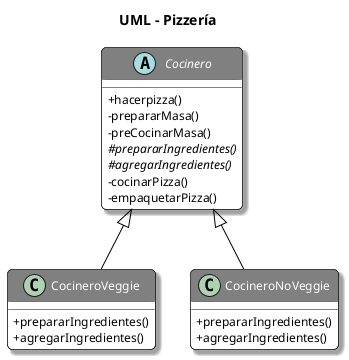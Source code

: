 @startuml
'https://plantuml.com/class-diagram
'___________STYLES___________
title UML - Pizzería
skinparam classAttributeIconSize 0
skinparam backgroundColor White
skinparam RoundCorner 10
skinparam Shadowing true

skinparam class {
    ArrowColor Black
    BackgroundColor White
    HeaderBackgroundColor Gray
    BorderColor Black
    FontColor White
    FontSize 14
    AttributeFontSize 12
}

skinparam object{
    ArrowColor Black
    BackgroundColor White
    BorderColor Black
    FontColor Black
    FontSize 14
    AttributeFontSize 12
}

skinparam note {
    BackgroundColor LightYellow
    BorderColor Black
}

'___________UML___________

abstract Cocinero{
+hacerpizza()
-prepararMasa()
-preCocinarMasa()
#{abstract} prepararIngredientes()
#{abstract} agregarIngredientes()
-cocinarPizza()
-empaquetarPizza()
}

class CocineroVeggie{
+prepararIngredientes()
+agregarIngredientes()
}

class CocineroNoVeggie{
+prepararIngredientes()
+agregarIngredientes()
}

Cocinero <|-- CocineroNoVeggie
Cocinero <|-- CocineroVeggie

@enduml